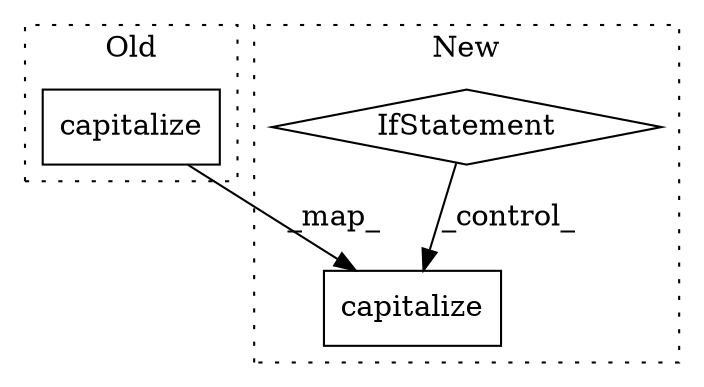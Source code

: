 digraph G {
subgraph cluster0 {
1 [label="capitalize" a="32" s="22896" l="12" shape="box"];
label = "Old";
style="dotted";
}
subgraph cluster1 {
2 [label="capitalize" a="32" s="22927" l="12" shape="box"];
3 [label="IfStatement" a="25" s="22922" l="3" shape="diamond"];
label = "New";
style="dotted";
}
1 -> 2 [label="_map_"];
3 -> 2 [label="_control_"];
}